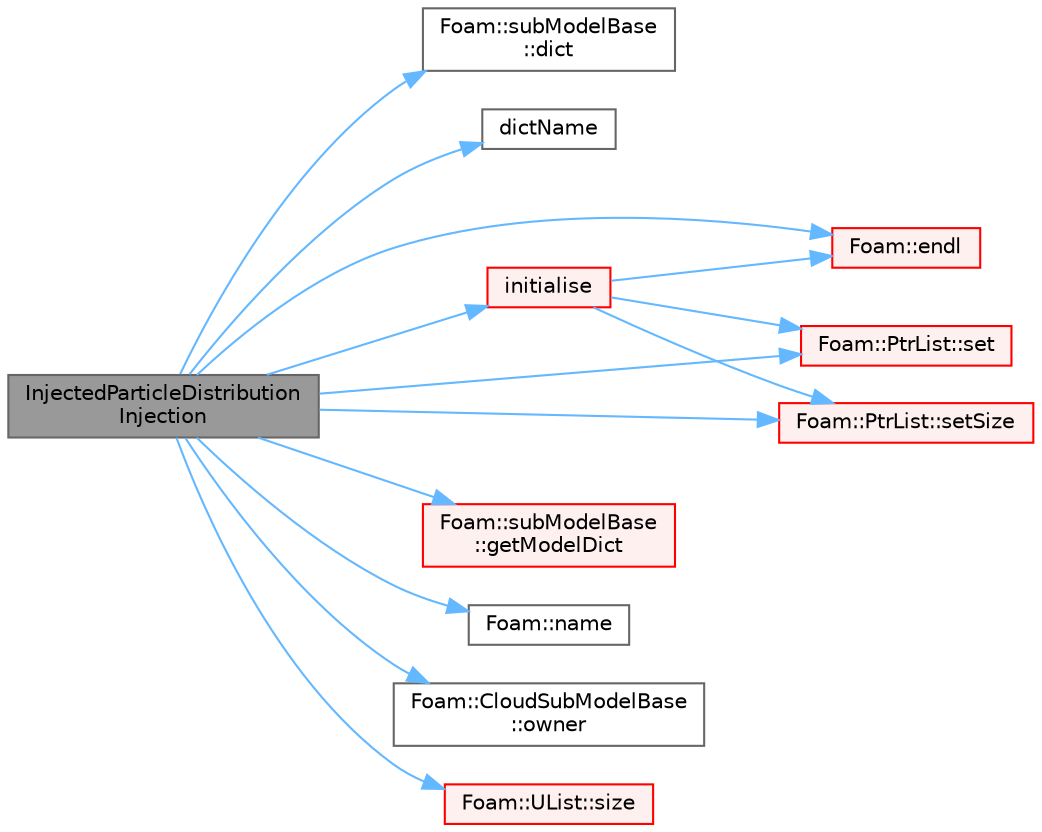 digraph "InjectedParticleDistributionInjection"
{
 // LATEX_PDF_SIZE
  bgcolor="transparent";
  edge [fontname=Helvetica,fontsize=10,labelfontname=Helvetica,labelfontsize=10];
  node [fontname=Helvetica,fontsize=10,shape=box,height=0.2,width=0.4];
  rankdir="LR";
  Node1 [id="Node000001",label="InjectedParticleDistribution\lInjection",height=0.2,width=0.4,color="gray40", fillcolor="grey60", style="filled", fontcolor="black",tooltip=" "];
  Node1 -> Node2 [id="edge1_Node000001_Node000002",color="steelblue1",style="solid",tooltip=" "];
  Node2 [id="Node000002",label="Foam::subModelBase\l::dict",height=0.2,width=0.4,color="grey40", fillcolor="white", style="filled",URL="$classFoam_1_1subModelBase.html#ab78af227b7df31772d6003526a5207ff",tooltip=" "];
  Node1 -> Node3 [id="edge2_Node000001_Node000003",color="steelblue1",style="solid",tooltip=" "];
  Node3 [id="Node000003",label="dictName",height=0.2,width=0.4,color="grey40", fillcolor="white", style="filled",URL="$findMeshDefinitionDict_8H.html#a144e7ab64222eb37a1c0551d9b2166f5",tooltip=" "];
  Node1 -> Node4 [id="edge3_Node000001_Node000004",color="steelblue1",style="solid",tooltip=" "];
  Node4 [id="Node000004",label="Foam::endl",height=0.2,width=0.4,color="red", fillcolor="#FFF0F0", style="filled",URL="$namespaceFoam.html#a7d5eca45a323264dc5fe811500ebda47",tooltip=" "];
  Node1 -> Node8 [id="edge4_Node000001_Node000008",color="steelblue1",style="solid",tooltip=" "];
  Node8 [id="Node000008",label="Foam::subModelBase\l::getModelDict",height=0.2,width=0.4,color="red", fillcolor="#FFF0F0", style="filled",URL="$classFoam_1_1subModelBase.html#a970fa843cfc3f0357e579ed98f6c0cd5",tooltip=" "];
  Node1 -> Node12 [id="edge5_Node000001_Node000012",color="steelblue1",style="solid",tooltip=" "];
  Node12 [id="Node000012",label="initialise",height=0.2,width=0.4,color="red", fillcolor="#FFF0F0", style="filled",URL="$classFoam_1_1InjectedParticleDistributionInjection.html#a18abf8b19283101238a77c9e6865b673",tooltip=" "];
  Node12 -> Node4 [id="edge6_Node000012_Node000004",color="steelblue1",style="solid",tooltip=" "];
  Node12 -> Node39 [id="edge7_Node000012_Node000039",color="steelblue1",style="solid",tooltip=" "];
  Node39 [id="Node000039",label="Foam::PtrList::set",height=0.2,width=0.4,color="red", fillcolor="#FFF0F0", style="filled",URL="$classFoam_1_1PtrList.html#a0e0a32f842b05e1d69f10292dc27198a",tooltip=" "];
  Node12 -> Node42 [id="edge8_Node000012_Node000042",color="steelblue1",style="solid",tooltip=" "];
  Node42 [id="Node000042",label="Foam::PtrList::setSize",height=0.2,width=0.4,color="red", fillcolor="#FFF0F0", style="filled",URL="$classFoam_1_1PtrList.html#a69101c7616426ea26b33577a730b73e8",tooltip=" "];
  Node1 -> Node46 [id="edge9_Node000001_Node000046",color="steelblue1",style="solid",tooltip=" "];
  Node46 [id="Node000046",label="Foam::name",height=0.2,width=0.4,color="grey40", fillcolor="white", style="filled",URL="$namespaceFoam.html#accde1bf3e2a4105cca868012a680afbe",tooltip=" "];
  Node1 -> Node47 [id="edge10_Node000001_Node000047",color="steelblue1",style="solid",tooltip=" "];
  Node47 [id="Node000047",label="Foam::CloudSubModelBase\l::owner",height=0.2,width=0.4,color="grey40", fillcolor="white", style="filled",URL="$classFoam_1_1CloudSubModelBase.html#abb03c5d71075ad48d4502d4db33ab05a",tooltip=" "];
  Node1 -> Node39 [id="edge11_Node000001_Node000039",color="steelblue1",style="solid",tooltip=" "];
  Node1 -> Node42 [id="edge12_Node000001_Node000042",color="steelblue1",style="solid",tooltip=" "];
  Node1 -> Node48 [id="edge13_Node000001_Node000048",color="steelblue1",style="solid",tooltip=" "];
  Node48 [id="Node000048",label="Foam::UList::size",height=0.2,width=0.4,color="red", fillcolor="#FFF0F0", style="filled",URL="$classFoam_1_1UList.html#ac1fc1d9dab324bb1b8452c7aa4813026",tooltip=" "];
}
